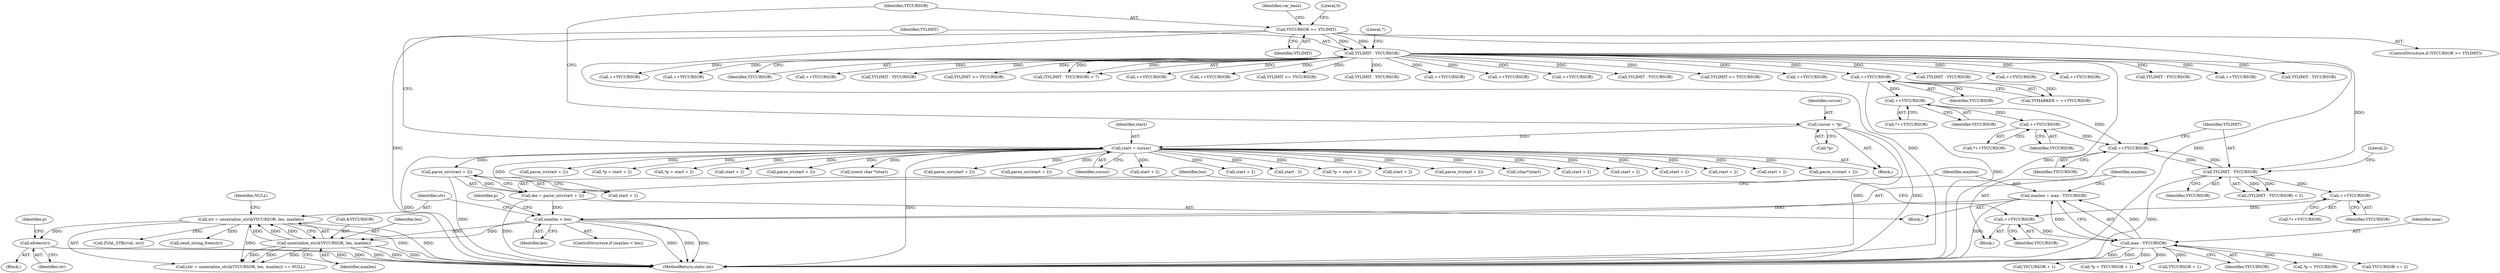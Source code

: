 digraph "0_php-src_20ce2fe8e3c211a42fee05a461a5881be9a8790e?w=1@API" {
"1001186" [label="(Call,efree(str))"];
"1001153" [label="(Call,str = unserialize_str(&YYCURSOR, len, maxlen))"];
"1001155" [label="(Call,unserialize_str(&YYCURSOR, len, maxlen))"];
"1001139" [label="(Call,maxlen < len)"];
"1001133" [label="(Call,maxlen = max - YYCURSOR)"];
"1001135" [label="(Call,max - YYCURSOR)"];
"1001121" [label="(Call,++YYCURSOR)"];
"1001114" [label="(Call,++YYCURSOR)"];
"1001086" [label="(Call,YYLIMIT - YYCURSOR)"];
"1000152" [label="(Call,YYLIMIT - YYCURSOR)"];
"1000125" [label="(Call,YYCURSOR >= YYLIMIT)"];
"1001082" [label="(Call,++YYCURSOR)"];
"1001069" [label="(Call,++YYCURSOR)"];
"1001047" [label="(Call,++YYCURSOR)"];
"1000297" [label="(Call,++YYCURSOR)"];
"1001127" [label="(Call,len = parse_uiv(start + 2))"];
"1001129" [label="(Call,parse_uiv(start + 2))"];
"1000144" [label="(Call,start = cursor)"];
"1000120" [label="(Call,cursor = *p)"];
"1001152" [label="(Call,(str = unserialize_str(&YYCURSOR, len, maxlen)) == NULL)"];
"1002375" [label="(Call,parse_iv(start + 2))"];
"1001503" [label="(Call,YYLIMIT - YYCURSOR)"];
"1001187" [label="(Identifier,str)"];
"1001864" [label="(Call,(char*)start)"];
"1000153" [label="(Identifier,YYLIMIT)"];
"1000155" [label="(Literal,7)"];
"1001295" [label="(Call,start + 2)"];
"1001134" [label="(Identifier,maxlen)"];
"1001188" [label="(Call,*p = YYCURSOR + 1)"];
"1000111" [label="(Block,)"];
"1001146" [label="(Call,start + 2)"];
"1001191" [label="(Call,YYCURSOR + 1)"];
"1002122" [label="(Call,start + 2)"];
"1001153" [label="(Call,str = unserialize_str(&YYCURSOR, len, maxlen))"];
"1000198" [label="(Call,++YYCURSOR)"];
"1000297" [label="(Call,++YYCURSOR)"];
"1001141" [label="(Identifier,len)"];
"1000145" [label="(Identifier,start)"];
"1000241" [label="(Call,++YYCURSOR)"];
"1002376" [label="(Call,start + 2)"];
"1001085" [label="(Call,(YYLIMIT - YYCURSOR) < 2)"];
"1000488" [label="(Call,start + 2)"];
"1001137" [label="(Identifier,YYCURSOR)"];
"1001138" [label="(ControlStructure,if (maxlen < len))"];
"1001047" [label="(Call,++YYCURSOR)"];
"1000121" [label="(Identifier,cursor)"];
"1001589" [label="(Call,YYLIMIT - YYCURSOR)"];
"1001086" [label="(Call,YYLIMIT - YYCURSOR)"];
"1001114" [label="(Call,++YYCURSOR)"];
"1001122" [label="(Identifier,YYCURSOR)"];
"1001123" [label="(Block,)"];
"1001203" [label="(Call,ZVAL_STR(rval, str))"];
"1000325" [label="(Call,++YYCURSOR)"];
"1001251" [label="(Call,YYLIMIT - YYCURSOR)"];
"1001158" [label="(Identifier,len)"];
"1001089" [label="(Literal,2)"];
"1002432" [label="(MethodReturn,static int)"];
"1000147" [label="(Block,)"];
"1001190" [label="(Identifier,p)"];
"1000999" [label="(Call,parse_iv(start + 2))"];
"1002233" [label="(Call,parse_iv(start + 2))"];
"1000298" [label="(Identifier,YYCURSOR)"];
"1000152" [label="(Call,YYLIMIT - YYCURSOR)"];
"1001068" [label="(Call,*++YYCURSOR)"];
"1000126" [label="(Identifier,YYCURSOR)"];
"1001308" [label="(Call,*p = start + 2)"];
"1001129" [label="(Call,parse_uiv(start + 2))"];
"1000295" [label="(Call,YYMARKER = ++YYCURSOR)"];
"1001127" [label="(Call,len = parse_uiv(start + 2))"];
"1000269" [label="(Call,++YYCURSOR)"];
"1000255" [label="(Call,++YYCURSOR)"];
"1001130" [label="(Call,start + 2)"];
"1001159" [label="(Identifier,maxlen)"];
"1001088" [label="(Identifier,YYCURSOR)"];
"1000154" [label="(Identifier,YYCURSOR)"];
"1000283" [label="(Call,++YYCURSOR)"];
"1001155" [label="(Call,unserialize_str(&YYCURSOR, len, maxlen))"];
"1000412" [label="(Call,YYLIMIT - YYCURSOR)"];
"1001069" [label="(Call,++YYCURSOR)"];
"1001135" [label="(Call,max - YYCURSOR)"];
"1001977" [label="(Call,YYLIMIT <= YYCURSOR)"];
"1000151" [label="(Call,(YYLIMIT - YYCURSOR) < 7)"];
"1001143" [label="(Call,*p = start + 2)"];
"1001311" [label="(Call,start + 2)"];
"1001121" [label="(Call,++YYCURSOR)"];
"1000311" [label="(Call,++YYCURSOR)"];
"1001172" [label="(Call,*p = YYCURSOR)"];
"1002121" [label="(Call,parse_iv(start + 2))"];
"1001160" [label="(Identifier,NULL)"];
"1000339" [label="(Call,++YYCURSOR)"];
"1001115" [label="(Identifier,YYCURSOR)"];
"1000122" [label="(Call,*p)"];
"1001186" [label="(Call,efree(str))"];
"1001653" [label="(Call,(const char *)start)"];
"1001083" [label="(Identifier,YYCURSOR)"];
"1001185" [label="(Block,)"];
"1001294" [label="(Call,parse_uiv(start + 2))"];
"1002193" [label="(Call,YYLIMIT <= YYCURSOR)"];
"1000127" [label="(Identifier,YYLIMIT)"];
"1001046" [label="(Call,*++YYCURSOR)"];
"1001145" [label="(Identifier,p)"];
"1000487" [label="(Call,parse_uiv(start + 2))"];
"1000146" [label="(Identifier,cursor)"];
"1000866" [label="(Call,YYLIMIT - YYCURSOR)"];
"1001136" [label="(Identifier,max)"];
"1000361" [label="(Call,++YYCURSOR)"];
"1001156" [label="(Call,&YYCURSOR)"];
"1001128" [label="(Identifier,len)"];
"1001196" [label="(Call,YYCURSOR += 2)"];
"1000124" [label="(ControlStructure,if (YYCURSOR >= YYLIMIT))"];
"1000144" [label="(Call,start = cursor)"];
"1002234" [label="(Call,start + 2)"];
"1000348" [label="(Call,++YYCURSOR)"];
"1001133" [label="(Call,maxlen = max - YYCURSOR)"];
"1001140" [label="(Identifier,maxlen)"];
"1000227" [label="(Call,++YYCURSOR)"];
"1001048" [label="(Identifier,YYCURSOR)"];
"1001070" [label="(Identifier,YYCURSOR)"];
"1001170" [label="(Call,zend_string_free(str))"];
"1000508" [label="(Call,start + 2)"];
"1001082" [label="(Call,++YYCURSOR)"];
"1002009" [label="(Call,start - 3)"];
"1000958" [label="(Call,YYLIMIT - YYCURSOR)"];
"1001113" [label="(Call,*++YYCURSOR)"];
"1000133" [label="(Identifier,var_hash)"];
"1002335" [label="(Call,YYLIMIT <= YYCURSOR)"];
"1000125" [label="(Call,YYCURSOR >= YYLIMIT)"];
"1000120" [label="(Call,cursor = *p)"];
"1001139" [label="(Call,maxlen < len)"];
"1000505" [label="(Call,*p = start + 2)"];
"1000130" [label="(Literal,0)"];
"1001154" [label="(Identifier,str)"];
"1001000" [label="(Call,start + 2)"];
"1001087" [label="(Identifier,YYLIMIT)"];
"1000215" [label="(Call,++YYCURSOR)"];
"1001181" [label="(Call,YYCURSOR + 1)"];
"1001186" -> "1001185"  [label="AST: "];
"1001186" -> "1001187"  [label="CFG: "];
"1001187" -> "1001186"  [label="AST: "];
"1001190" -> "1001186"  [label="CFG: "];
"1001186" -> "1002432"  [label="DDG: "];
"1001186" -> "1002432"  [label="DDG: "];
"1001153" -> "1001186"  [label="DDG: "];
"1001153" -> "1001152"  [label="AST: "];
"1001153" -> "1001155"  [label="CFG: "];
"1001154" -> "1001153"  [label="AST: "];
"1001155" -> "1001153"  [label="AST: "];
"1001160" -> "1001153"  [label="CFG: "];
"1001153" -> "1002432"  [label="DDG: "];
"1001153" -> "1002432"  [label="DDG: "];
"1001153" -> "1001152"  [label="DDG: "];
"1001155" -> "1001153"  [label="DDG: "];
"1001155" -> "1001153"  [label="DDG: "];
"1001155" -> "1001153"  [label="DDG: "];
"1001153" -> "1001170"  [label="DDG: "];
"1001153" -> "1001203"  [label="DDG: "];
"1001155" -> "1001159"  [label="CFG: "];
"1001156" -> "1001155"  [label="AST: "];
"1001158" -> "1001155"  [label="AST: "];
"1001159" -> "1001155"  [label="AST: "];
"1001155" -> "1002432"  [label="DDG: "];
"1001155" -> "1002432"  [label="DDG: "];
"1001155" -> "1002432"  [label="DDG: "];
"1001155" -> "1001152"  [label="DDG: "];
"1001155" -> "1001152"  [label="DDG: "];
"1001155" -> "1001152"  [label="DDG: "];
"1001139" -> "1001155"  [label="DDG: "];
"1001139" -> "1001155"  [label="DDG: "];
"1001139" -> "1001138"  [label="AST: "];
"1001139" -> "1001141"  [label="CFG: "];
"1001140" -> "1001139"  [label="AST: "];
"1001141" -> "1001139"  [label="AST: "];
"1001145" -> "1001139"  [label="CFG: "];
"1001154" -> "1001139"  [label="CFG: "];
"1001139" -> "1002432"  [label="DDG: "];
"1001139" -> "1002432"  [label="DDG: "];
"1001139" -> "1002432"  [label="DDG: "];
"1001133" -> "1001139"  [label="DDG: "];
"1001127" -> "1001139"  [label="DDG: "];
"1001133" -> "1001123"  [label="AST: "];
"1001133" -> "1001135"  [label="CFG: "];
"1001134" -> "1001133"  [label="AST: "];
"1001135" -> "1001133"  [label="AST: "];
"1001140" -> "1001133"  [label="CFG: "];
"1001133" -> "1002432"  [label="DDG: "];
"1001135" -> "1001133"  [label="DDG: "];
"1001135" -> "1001133"  [label="DDG: "];
"1001135" -> "1001137"  [label="CFG: "];
"1001136" -> "1001135"  [label="AST: "];
"1001137" -> "1001135"  [label="AST: "];
"1001135" -> "1002432"  [label="DDG: "];
"1001135" -> "1002432"  [label="DDG: "];
"1001121" -> "1001135"  [label="DDG: "];
"1001135" -> "1001172"  [label="DDG: "];
"1001135" -> "1001181"  [label="DDG: "];
"1001135" -> "1001188"  [label="DDG: "];
"1001135" -> "1001191"  [label="DDG: "];
"1001135" -> "1001196"  [label="DDG: "];
"1001121" -> "1000147"  [label="AST: "];
"1001121" -> "1001122"  [label="CFG: "];
"1001122" -> "1001121"  [label="AST: "];
"1001128" -> "1001121"  [label="CFG: "];
"1001114" -> "1001121"  [label="DDG: "];
"1001114" -> "1001113"  [label="AST: "];
"1001114" -> "1001115"  [label="CFG: "];
"1001115" -> "1001114"  [label="AST: "];
"1001113" -> "1001114"  [label="CFG: "];
"1001086" -> "1001114"  [label="DDG: "];
"1001086" -> "1001085"  [label="AST: "];
"1001086" -> "1001088"  [label="CFG: "];
"1001087" -> "1001086"  [label="AST: "];
"1001088" -> "1001086"  [label="AST: "];
"1001089" -> "1001086"  [label="CFG: "];
"1001086" -> "1002432"  [label="DDG: "];
"1001086" -> "1001082"  [label="DDG: "];
"1001086" -> "1001085"  [label="DDG: "];
"1001086" -> "1001085"  [label="DDG: "];
"1000152" -> "1001086"  [label="DDG: "];
"1001082" -> "1001086"  [label="DDG: "];
"1000152" -> "1000151"  [label="AST: "];
"1000152" -> "1000154"  [label="CFG: "];
"1000153" -> "1000152"  [label="AST: "];
"1000154" -> "1000152"  [label="AST: "];
"1000155" -> "1000152"  [label="CFG: "];
"1000152" -> "1002432"  [label="DDG: "];
"1000152" -> "1000151"  [label="DDG: "];
"1000152" -> "1000151"  [label="DDG: "];
"1000125" -> "1000152"  [label="DDG: "];
"1000125" -> "1000152"  [label="DDG: "];
"1000152" -> "1000198"  [label="DDG: "];
"1000152" -> "1000215"  [label="DDG: "];
"1000152" -> "1000227"  [label="DDG: "];
"1000152" -> "1000241"  [label="DDG: "];
"1000152" -> "1000255"  [label="DDG: "];
"1000152" -> "1000269"  [label="DDG: "];
"1000152" -> "1000283"  [label="DDG: "];
"1000152" -> "1000297"  [label="DDG: "];
"1000152" -> "1000311"  [label="DDG: "];
"1000152" -> "1000325"  [label="DDG: "];
"1000152" -> "1000339"  [label="DDG: "];
"1000152" -> "1000348"  [label="DDG: "];
"1000152" -> "1000361"  [label="DDG: "];
"1000152" -> "1000412"  [label="DDG: "];
"1000152" -> "1000866"  [label="DDG: "];
"1000152" -> "1000958"  [label="DDG: "];
"1000152" -> "1001251"  [label="DDG: "];
"1000152" -> "1001503"  [label="DDG: "];
"1000152" -> "1001589"  [label="DDG: "];
"1000152" -> "1001977"  [label="DDG: "];
"1000152" -> "1002193"  [label="DDG: "];
"1000152" -> "1002335"  [label="DDG: "];
"1000125" -> "1000124"  [label="AST: "];
"1000125" -> "1000127"  [label="CFG: "];
"1000126" -> "1000125"  [label="AST: "];
"1000127" -> "1000125"  [label="AST: "];
"1000130" -> "1000125"  [label="CFG: "];
"1000133" -> "1000125"  [label="CFG: "];
"1000125" -> "1002432"  [label="DDG: "];
"1000125" -> "1002432"  [label="DDG: "];
"1000125" -> "1002432"  [label="DDG: "];
"1001082" -> "1000147"  [label="AST: "];
"1001082" -> "1001083"  [label="CFG: "];
"1001083" -> "1001082"  [label="AST: "];
"1001087" -> "1001082"  [label="CFG: "];
"1001069" -> "1001082"  [label="DDG: "];
"1001047" -> "1001082"  [label="DDG: "];
"1001069" -> "1001068"  [label="AST: "];
"1001069" -> "1001070"  [label="CFG: "];
"1001070" -> "1001069"  [label="AST: "];
"1001068" -> "1001069"  [label="CFG: "];
"1001047" -> "1001069"  [label="DDG: "];
"1001047" -> "1001046"  [label="AST: "];
"1001047" -> "1001048"  [label="CFG: "];
"1001048" -> "1001047"  [label="AST: "];
"1001046" -> "1001047"  [label="CFG: "];
"1000297" -> "1001047"  [label="DDG: "];
"1000297" -> "1000295"  [label="AST: "];
"1000297" -> "1000298"  [label="CFG: "];
"1000298" -> "1000297"  [label="AST: "];
"1000295" -> "1000297"  [label="CFG: "];
"1000297" -> "1002432"  [label="DDG: "];
"1000297" -> "1000295"  [label="DDG: "];
"1001127" -> "1001123"  [label="AST: "];
"1001127" -> "1001129"  [label="CFG: "];
"1001128" -> "1001127"  [label="AST: "];
"1001129" -> "1001127"  [label="AST: "];
"1001134" -> "1001127"  [label="CFG: "];
"1001127" -> "1002432"  [label="DDG: "];
"1001129" -> "1001127"  [label="DDG: "];
"1001129" -> "1001130"  [label="CFG: "];
"1001130" -> "1001129"  [label="AST: "];
"1001129" -> "1002432"  [label="DDG: "];
"1000144" -> "1001129"  [label="DDG: "];
"1000144" -> "1000111"  [label="AST: "];
"1000144" -> "1000146"  [label="CFG: "];
"1000145" -> "1000144"  [label="AST: "];
"1000146" -> "1000144"  [label="AST: "];
"1000153" -> "1000144"  [label="CFG: "];
"1000144" -> "1002432"  [label="DDG: "];
"1000144" -> "1002432"  [label="DDG: "];
"1000120" -> "1000144"  [label="DDG: "];
"1000144" -> "1000487"  [label="DDG: "];
"1000144" -> "1000488"  [label="DDG: "];
"1000144" -> "1000505"  [label="DDG: "];
"1000144" -> "1000508"  [label="DDG: "];
"1000144" -> "1000999"  [label="DDG: "];
"1000144" -> "1001000"  [label="DDG: "];
"1000144" -> "1001130"  [label="DDG: "];
"1000144" -> "1001143"  [label="DDG: "];
"1000144" -> "1001146"  [label="DDG: "];
"1000144" -> "1001294"  [label="DDG: "];
"1000144" -> "1001295"  [label="DDG: "];
"1000144" -> "1001308"  [label="DDG: "];
"1000144" -> "1001311"  [label="DDG: "];
"1000144" -> "1001653"  [label="DDG: "];
"1000144" -> "1001864"  [label="DDG: "];
"1000144" -> "1002009"  [label="DDG: "];
"1000144" -> "1002121"  [label="DDG: "];
"1000144" -> "1002122"  [label="DDG: "];
"1000144" -> "1002233"  [label="DDG: "];
"1000144" -> "1002234"  [label="DDG: "];
"1000144" -> "1002375"  [label="DDG: "];
"1000144" -> "1002376"  [label="DDG: "];
"1000120" -> "1000111"  [label="AST: "];
"1000120" -> "1000122"  [label="CFG: "];
"1000121" -> "1000120"  [label="AST: "];
"1000122" -> "1000120"  [label="AST: "];
"1000126" -> "1000120"  [label="CFG: "];
"1000120" -> "1002432"  [label="DDG: "];
"1000120" -> "1002432"  [label="DDG: "];
}
